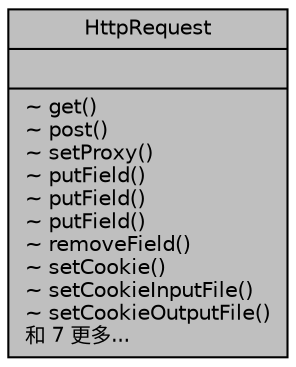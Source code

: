 digraph "HttpRequest"
{
  edge [fontname="Helvetica",fontsize="10",labelfontname="Helvetica",labelfontsize="10"];
  node [fontname="Helvetica",fontsize="10",shape=record];
  Node1 [label="{HttpRequest\n||~ get()\l~ post()\l~ setProxy()\l~ putField()\l~ putField()\l~ putField()\l~ removeField()\l~ setCookie()\l~ setCookieInputFile()\l~ setCookieOutputFile()\l和 7 更多...\l}",height=0.2,width=0.4,color="black", fillcolor="grey75", style="filled", fontcolor="black"];
}
